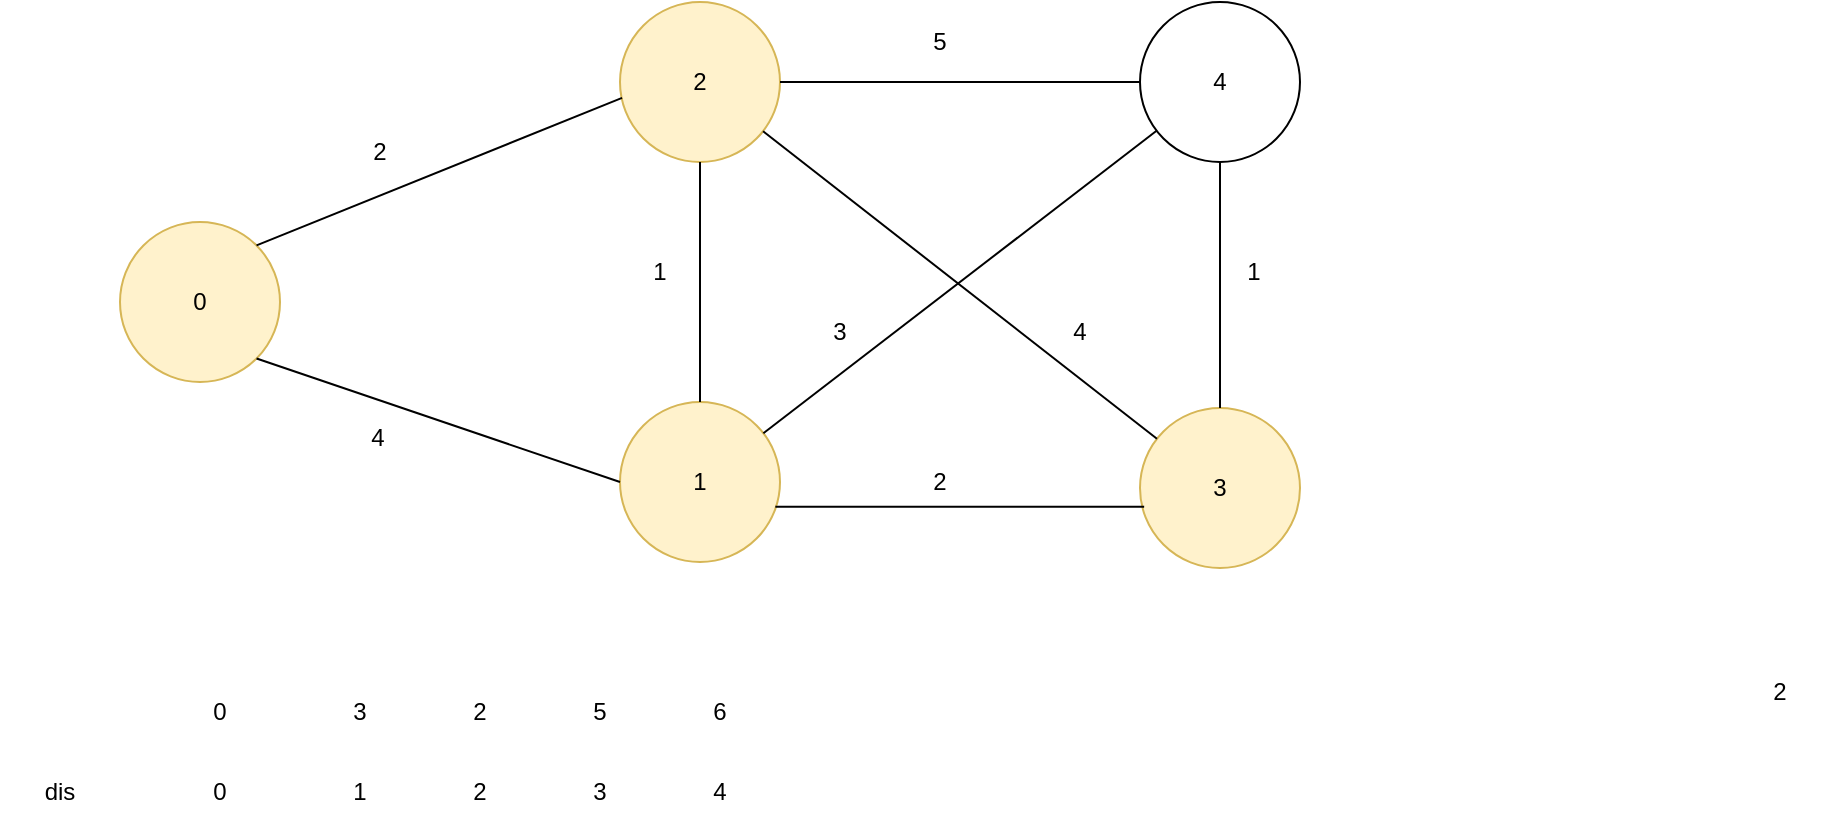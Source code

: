 <mxfile version="20.8.22" type="github">
  <diagram name="第 1 页" id="Wv9FTvvUGGn269zvBbR8">
    <mxGraphModel dx="1647" dy="904" grid="1" gridSize="10" guides="1" tooltips="1" connect="1" arrows="1" fold="1" page="1" pageScale="1" pageWidth="827" pageHeight="1169" math="0" shadow="0">
      <root>
        <mxCell id="0" />
        <mxCell id="1" parent="0" />
        <mxCell id="ahzqgUpgInwMWs76WxfJ-1" value="0" style="ellipse;whiteSpace=wrap;html=1;aspect=fixed;fillColor=#fff2cc;strokeColor=#d6b656;" parent="1" vertex="1">
          <mxGeometry x="190" y="580" width="80" height="80" as="geometry" />
        </mxCell>
        <mxCell id="ahzqgUpgInwMWs76WxfJ-2" value="2" style="ellipse;whiteSpace=wrap;html=1;aspect=fixed;fillColor=#fff2cc;strokeColor=#d6b656;" parent="1" vertex="1">
          <mxGeometry x="440" y="470" width="80" height="80" as="geometry" />
        </mxCell>
        <mxCell id="ahzqgUpgInwMWs76WxfJ-3" value="1" style="ellipse;whiteSpace=wrap;html=1;aspect=fixed;fillColor=#fff2cc;strokeColor=#d6b656;" parent="1" vertex="1">
          <mxGeometry x="440" y="670" width="80" height="80" as="geometry" />
        </mxCell>
        <mxCell id="ahzqgUpgInwMWs76WxfJ-4" value="4" style="ellipse;whiteSpace=wrap;html=1;aspect=fixed;" parent="1" vertex="1">
          <mxGeometry x="700" y="470" width="80" height="80" as="geometry" />
        </mxCell>
        <mxCell id="ahzqgUpgInwMWs76WxfJ-5" value="3" style="ellipse;whiteSpace=wrap;html=1;aspect=fixed;fillColor=#fff2cc;strokeColor=#d6b656;" parent="1" vertex="1">
          <mxGeometry x="700" y="673" width="80" height="80" as="geometry" />
        </mxCell>
        <mxCell id="ahzqgUpgInwMWs76WxfJ-6" value="" style="endArrow=none;html=1;rounded=0;entryX=1;entryY=1;entryDx=0;entryDy=0;exitX=0;exitY=0.5;exitDx=0;exitDy=0;" parent="1" source="ahzqgUpgInwMWs76WxfJ-3" target="ahzqgUpgInwMWs76WxfJ-1" edge="1">
          <mxGeometry width="50" height="50" relative="1" as="geometry">
            <mxPoint x="140" y="760" as="sourcePoint" />
            <mxPoint x="190" y="710" as="targetPoint" />
          </mxGeometry>
        </mxCell>
        <mxCell id="ahzqgUpgInwMWs76WxfJ-9" value="4" style="text;html=1;strokeColor=none;fillColor=none;align=center;verticalAlign=middle;whiteSpace=wrap;rounded=0;" parent="1" vertex="1">
          <mxGeometry x="289" y="673" width="60" height="30" as="geometry" />
        </mxCell>
        <mxCell id="ahzqgUpgInwMWs76WxfJ-10" value="" style="endArrow=none;html=1;rounded=0;entryX=0.013;entryY=0.599;entryDx=0;entryDy=0;entryPerimeter=0;exitX=1;exitY=0;exitDx=0;exitDy=0;" parent="1" source="ahzqgUpgInwMWs76WxfJ-1" target="ahzqgUpgInwMWs76WxfJ-2" edge="1">
          <mxGeometry width="50" height="50" relative="1" as="geometry">
            <mxPoint x="210" y="530" as="sourcePoint" />
            <mxPoint x="260" y="480" as="targetPoint" />
          </mxGeometry>
        </mxCell>
        <mxCell id="ahzqgUpgInwMWs76WxfJ-11" value="2" style="text;html=1;strokeColor=none;fillColor=none;align=center;verticalAlign=middle;whiteSpace=wrap;rounded=0;" parent="1" vertex="1">
          <mxGeometry x="990" y="800" width="60" height="30" as="geometry" />
        </mxCell>
        <mxCell id="ahzqgUpgInwMWs76WxfJ-12" value="" style="endArrow=none;html=1;rounded=0;" parent="1" source="ahzqgUpgInwMWs76WxfJ-3" target="ahzqgUpgInwMWs76WxfJ-2" edge="1">
          <mxGeometry width="50" height="50" relative="1" as="geometry">
            <mxPoint x="580" y="600" as="sourcePoint" />
            <mxPoint x="630" y="550" as="targetPoint" />
          </mxGeometry>
        </mxCell>
        <mxCell id="ahzqgUpgInwMWs76WxfJ-13" value="1" style="text;html=1;strokeColor=none;fillColor=none;align=center;verticalAlign=middle;whiteSpace=wrap;rounded=0;" parent="1" vertex="1">
          <mxGeometry x="430" y="590" width="60" height="30" as="geometry" />
        </mxCell>
        <mxCell id="ahzqgUpgInwMWs76WxfJ-14" value="2" style="text;html=1;strokeColor=none;fillColor=none;align=center;verticalAlign=middle;whiteSpace=wrap;rounded=0;" parent="1" vertex="1">
          <mxGeometry x="290" y="530" width="60" height="30" as="geometry" />
        </mxCell>
        <mxCell id="ahzqgUpgInwMWs76WxfJ-15" value="" style="endArrow=none;html=1;rounded=0;entryX=0.026;entryY=0.617;entryDx=0;entryDy=0;entryPerimeter=0;exitX=0.971;exitY=0.654;exitDx=0;exitDy=0;exitPerimeter=0;" parent="1" source="ahzqgUpgInwMWs76WxfJ-3" target="ahzqgUpgInwMWs76WxfJ-5" edge="1">
          <mxGeometry width="50" height="50" relative="1" as="geometry">
            <mxPoint x="600" y="860" as="sourcePoint" />
            <mxPoint x="650" y="810" as="targetPoint" />
          </mxGeometry>
        </mxCell>
        <mxCell id="ahzqgUpgInwMWs76WxfJ-16" value="2" style="text;html=1;strokeColor=none;fillColor=none;align=center;verticalAlign=middle;whiteSpace=wrap;rounded=0;" parent="1" vertex="1">
          <mxGeometry x="570" y="695" width="60" height="30" as="geometry" />
        </mxCell>
        <mxCell id="ahzqgUpgInwMWs76WxfJ-17" value="" style="endArrow=none;html=1;rounded=0;" parent="1" source="ahzqgUpgInwMWs76WxfJ-3" target="ahzqgUpgInwMWs76WxfJ-4" edge="1">
          <mxGeometry width="50" height="50" relative="1" as="geometry">
            <mxPoint x="580" y="620" as="sourcePoint" />
            <mxPoint x="630" y="570" as="targetPoint" />
          </mxGeometry>
        </mxCell>
        <mxCell id="ahzqgUpgInwMWs76WxfJ-18" value="3" style="text;html=1;strokeColor=none;fillColor=none;align=center;verticalAlign=middle;whiteSpace=wrap;rounded=0;" parent="1" vertex="1">
          <mxGeometry x="520" y="620" width="60" height="30" as="geometry" />
        </mxCell>
        <mxCell id="ahzqgUpgInwMWs76WxfJ-19" value="" style="endArrow=none;html=1;rounded=0;" parent="1" source="ahzqgUpgInwMWs76WxfJ-2" target="ahzqgUpgInwMWs76WxfJ-5" edge="1">
          <mxGeometry width="50" height="50" relative="1" as="geometry">
            <mxPoint x="540" y="560" as="sourcePoint" />
            <mxPoint x="620" y="520" as="targetPoint" />
          </mxGeometry>
        </mxCell>
        <mxCell id="ahzqgUpgInwMWs76WxfJ-20" value="4" style="text;html=1;strokeColor=none;fillColor=none;align=center;verticalAlign=middle;whiteSpace=wrap;rounded=0;" parent="1" vertex="1">
          <mxGeometry x="640" y="620" width="60" height="30" as="geometry" />
        </mxCell>
        <mxCell id="ahzqgUpgInwMWs76WxfJ-21" value="" style="endArrow=none;html=1;rounded=0;exitX=1;exitY=0.5;exitDx=0;exitDy=0;entryX=0;entryY=0.5;entryDx=0;entryDy=0;" parent="1" source="ahzqgUpgInwMWs76WxfJ-2" target="ahzqgUpgInwMWs76WxfJ-4" edge="1">
          <mxGeometry width="50" height="50" relative="1" as="geometry">
            <mxPoint x="590" y="500" as="sourcePoint" />
            <mxPoint x="640" y="450" as="targetPoint" />
          </mxGeometry>
        </mxCell>
        <mxCell id="ahzqgUpgInwMWs76WxfJ-22" value="5" style="text;html=1;strokeColor=none;fillColor=none;align=center;verticalAlign=middle;whiteSpace=wrap;rounded=0;" parent="1" vertex="1">
          <mxGeometry x="570" y="475" width="60" height="30" as="geometry" />
        </mxCell>
        <mxCell id="ahzqgUpgInwMWs76WxfJ-23" value="" style="endArrow=none;html=1;rounded=0;entryX=0.5;entryY=1;entryDx=0;entryDy=0;" parent="1" source="ahzqgUpgInwMWs76WxfJ-5" target="ahzqgUpgInwMWs76WxfJ-4" edge="1">
          <mxGeometry width="50" height="50" relative="1" as="geometry">
            <mxPoint x="790" y="640" as="sourcePoint" />
            <mxPoint x="790" y="590" as="targetPoint" />
          </mxGeometry>
        </mxCell>
        <mxCell id="ahzqgUpgInwMWs76WxfJ-24" value="1" style="text;html=1;strokeColor=none;fillColor=none;align=center;verticalAlign=middle;whiteSpace=wrap;rounded=0;" parent="1" vertex="1">
          <mxGeometry x="727" y="590" width="60" height="30" as="geometry" />
        </mxCell>
        <mxCell id="X-wp94Bt1LsfMgyJlWC4-1" value="dis" style="text;html=1;strokeColor=none;fillColor=none;align=center;verticalAlign=middle;whiteSpace=wrap;rounded=0;" vertex="1" parent="1">
          <mxGeometry x="130" y="850" width="60" height="30" as="geometry" />
        </mxCell>
        <mxCell id="X-wp94Bt1LsfMgyJlWC4-2" value="0" style="text;html=1;strokeColor=none;fillColor=none;align=center;verticalAlign=middle;whiteSpace=wrap;rounded=0;" vertex="1" parent="1">
          <mxGeometry x="210" y="850" width="60" height="30" as="geometry" />
        </mxCell>
        <mxCell id="X-wp94Bt1LsfMgyJlWC4-3" value="1" style="text;html=1;strokeColor=none;fillColor=none;align=center;verticalAlign=middle;whiteSpace=wrap;rounded=0;" vertex="1" parent="1">
          <mxGeometry x="280" y="850" width="60" height="30" as="geometry" />
        </mxCell>
        <mxCell id="X-wp94Bt1LsfMgyJlWC4-4" value="4" style="text;html=1;strokeColor=none;fillColor=none;align=center;verticalAlign=middle;whiteSpace=wrap;rounded=0;" vertex="1" parent="1">
          <mxGeometry x="460" y="850" width="60" height="30" as="geometry" />
        </mxCell>
        <mxCell id="X-wp94Bt1LsfMgyJlWC4-5" value="3" style="text;html=1;strokeColor=none;fillColor=none;align=center;verticalAlign=middle;whiteSpace=wrap;rounded=0;" vertex="1" parent="1">
          <mxGeometry x="400" y="850" width="60" height="30" as="geometry" />
        </mxCell>
        <mxCell id="X-wp94Bt1LsfMgyJlWC4-6" value="2" style="text;html=1;strokeColor=none;fillColor=none;align=center;verticalAlign=middle;whiteSpace=wrap;rounded=0;" vertex="1" parent="1">
          <mxGeometry x="340" y="850" width="60" height="30" as="geometry" />
        </mxCell>
        <mxCell id="X-wp94Bt1LsfMgyJlWC4-7" value="0" style="text;html=1;strokeColor=none;fillColor=none;align=center;verticalAlign=middle;whiteSpace=wrap;rounded=0;" vertex="1" parent="1">
          <mxGeometry x="210" y="810" width="60" height="30" as="geometry" />
        </mxCell>
        <mxCell id="X-wp94Bt1LsfMgyJlWC4-8" value="3" style="text;html=1;strokeColor=none;fillColor=none;align=center;verticalAlign=middle;whiteSpace=wrap;rounded=0;" vertex="1" parent="1">
          <mxGeometry x="280" y="810" width="60" height="30" as="geometry" />
        </mxCell>
        <mxCell id="X-wp94Bt1LsfMgyJlWC4-9" value="2" style="text;html=1;strokeColor=none;fillColor=none;align=center;verticalAlign=middle;whiteSpace=wrap;rounded=0;" vertex="1" parent="1">
          <mxGeometry x="340" y="810" width="60" height="30" as="geometry" />
        </mxCell>
        <mxCell id="X-wp94Bt1LsfMgyJlWC4-10" value="5" style="text;html=1;strokeColor=none;fillColor=none;align=center;verticalAlign=middle;whiteSpace=wrap;rounded=0;" vertex="1" parent="1">
          <mxGeometry x="400" y="810" width="60" height="30" as="geometry" />
        </mxCell>
        <mxCell id="X-wp94Bt1LsfMgyJlWC4-11" value="6" style="text;html=1;strokeColor=none;fillColor=none;align=center;verticalAlign=middle;whiteSpace=wrap;rounded=0;" vertex="1" parent="1">
          <mxGeometry x="460" y="810" width="60" height="30" as="geometry" />
        </mxCell>
      </root>
    </mxGraphModel>
  </diagram>
</mxfile>
